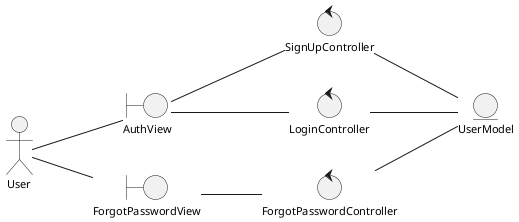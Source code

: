 @startuml analysisClassDiagramAuthentication
skinparam style strictuml
left to right direction
skinparam defaultTextAlignment center
skinparam defaultFontSize 11


actor "User" as user

entity "UserModel" as userModel

boundary "AuthView" as authView
boundary "ForgotPasswordView" as forgotPasswordView

control "SignUpController" as signUpController
control "LoginController" as loginController
control "ForgotPasswordController" as forgotPasswordController

user -- authView
user -- forgotPasswordView


authView -- signUpController
authView -- loginController
forgotPasswordView -- forgotPasswordController

signUpController -- userModel
loginController -- userModel
forgotPasswordController -- userModel

@enduml